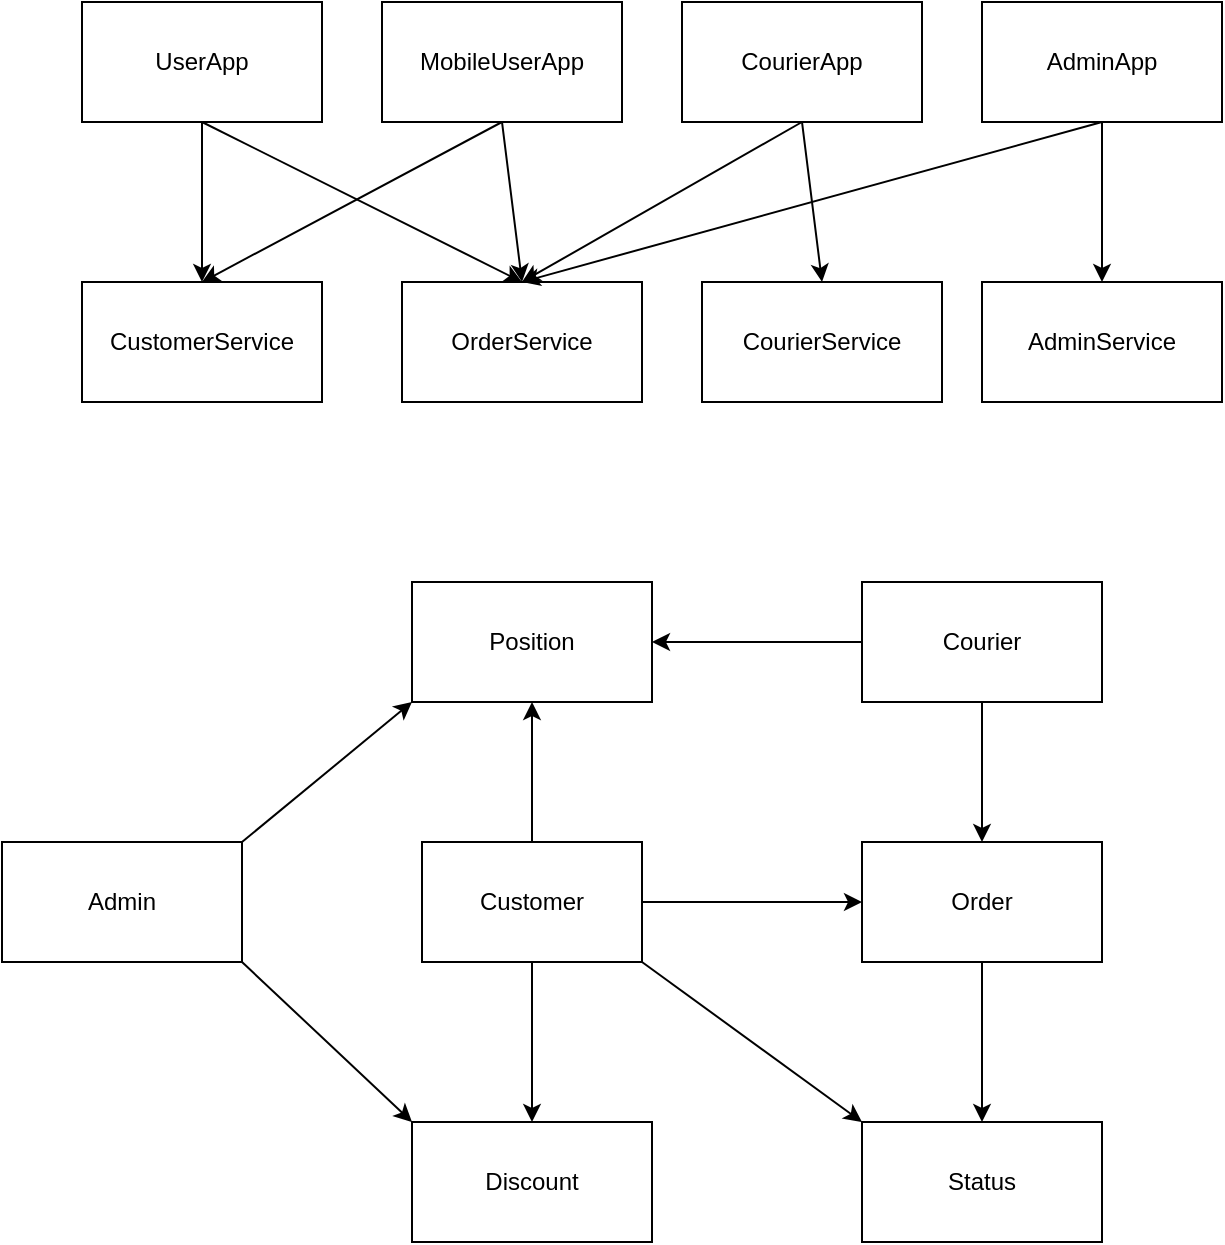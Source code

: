 <mxfile version="17.4.3" type="github">
  <diagram id="npFE482Wz5Z8NyBJGL-Z" name="Page-1">
    <mxGraphModel dx="1054" dy="585" grid="1" gridSize="10" guides="1" tooltips="1" connect="1" arrows="1" fold="1" page="1" pageScale="1" pageWidth="827" pageHeight="1169" math="0" shadow="0">
      <root>
        <mxCell id="0" />
        <mxCell id="1" parent="0" />
        <mxCell id="aTHPKJeRbzai2lRI8Tm3-1" value="СustomerService" style="rounded=0;whiteSpace=wrap;html=1;" vertex="1" parent="1">
          <mxGeometry x="140" y="220" width="120" height="60" as="geometry" />
        </mxCell>
        <mxCell id="aTHPKJeRbzai2lRI8Tm3-2" value="CourierService" style="rounded=0;whiteSpace=wrap;html=1;" vertex="1" parent="1">
          <mxGeometry x="450" y="220" width="120" height="60" as="geometry" />
        </mxCell>
        <mxCell id="aTHPKJeRbzai2lRI8Tm3-5" value="UserApp" style="rounded=0;whiteSpace=wrap;html=1;" vertex="1" parent="1">
          <mxGeometry x="140" y="80" width="120" height="60" as="geometry" />
        </mxCell>
        <mxCell id="aTHPKJeRbzai2lRI8Tm3-6" value="OrderService" style="rounded=0;whiteSpace=wrap;html=1;" vertex="1" parent="1">
          <mxGeometry x="300" y="220" width="120" height="60" as="geometry" />
        </mxCell>
        <mxCell id="aTHPKJeRbzai2lRI8Tm3-7" value="CourierApp" style="rounded=0;whiteSpace=wrap;html=1;" vertex="1" parent="1">
          <mxGeometry x="440" y="80" width="120" height="60" as="geometry" />
        </mxCell>
        <mxCell id="aTHPKJeRbzai2lRI8Tm3-8" value="MobileUserApp" style="rounded=0;whiteSpace=wrap;html=1;" vertex="1" parent="1">
          <mxGeometry x="290" y="80" width="120" height="60" as="geometry" />
        </mxCell>
        <mxCell id="aTHPKJeRbzai2lRI8Tm3-9" value="AdminApp" style="rounded=0;whiteSpace=wrap;html=1;" vertex="1" parent="1">
          <mxGeometry x="590" y="80" width="120" height="60" as="geometry" />
        </mxCell>
        <mxCell id="aTHPKJeRbzai2lRI8Tm3-10" value="AdminService" style="rounded=0;whiteSpace=wrap;html=1;" vertex="1" parent="1">
          <mxGeometry x="590" y="220" width="120" height="60" as="geometry" />
        </mxCell>
        <mxCell id="aTHPKJeRbzai2lRI8Tm3-14" value="" style="endArrow=classic;html=1;rounded=0;exitX=0.5;exitY=1;exitDx=0;exitDy=0;entryX=0.5;entryY=0;entryDx=0;entryDy=0;" edge="1" parent="1" source="aTHPKJeRbzai2lRI8Tm3-9" target="aTHPKJeRbzai2lRI8Tm3-10">
          <mxGeometry width="50" height="50" relative="1" as="geometry">
            <mxPoint x="390" y="330" as="sourcePoint" />
            <mxPoint x="440" y="280" as="targetPoint" />
          </mxGeometry>
        </mxCell>
        <mxCell id="aTHPKJeRbzai2lRI8Tm3-15" value="" style="endArrow=classic;html=1;rounded=0;exitX=0.5;exitY=1;exitDx=0;exitDy=0;entryX=0.5;entryY=0;entryDx=0;entryDy=0;" edge="1" parent="1" source="aTHPKJeRbzai2lRI8Tm3-9" target="aTHPKJeRbzai2lRI8Tm3-6">
          <mxGeometry width="50" height="50" relative="1" as="geometry">
            <mxPoint x="390" y="330" as="sourcePoint" />
            <mxPoint x="440" y="280" as="targetPoint" />
          </mxGeometry>
        </mxCell>
        <mxCell id="aTHPKJeRbzai2lRI8Tm3-16" value="" style="endArrow=classic;html=1;rounded=0;exitX=0.5;exitY=1;exitDx=0;exitDy=0;entryX=0.5;entryY=0;entryDx=0;entryDy=0;" edge="1" parent="1" source="aTHPKJeRbzai2lRI8Tm3-7" target="aTHPKJeRbzai2lRI8Tm3-6">
          <mxGeometry width="50" height="50" relative="1" as="geometry">
            <mxPoint x="390" y="330" as="sourcePoint" />
            <mxPoint x="600" y="220" as="targetPoint" />
          </mxGeometry>
        </mxCell>
        <mxCell id="aTHPKJeRbzai2lRI8Tm3-18" value="" style="endArrow=classic;html=1;rounded=0;exitX=0.5;exitY=1;exitDx=0;exitDy=0;entryX=0.5;entryY=0;entryDx=0;entryDy=0;" edge="1" parent="1" source="aTHPKJeRbzai2lRI8Tm3-7" target="aTHPKJeRbzai2lRI8Tm3-2">
          <mxGeometry width="50" height="50" relative="1" as="geometry">
            <mxPoint x="390" y="330" as="sourcePoint" />
            <mxPoint x="440" y="280" as="targetPoint" />
          </mxGeometry>
        </mxCell>
        <mxCell id="aTHPKJeRbzai2lRI8Tm3-20" value="" style="endArrow=classic;html=1;rounded=0;exitX=0.5;exitY=1;exitDx=0;exitDy=0;entryX=0.5;entryY=0;entryDx=0;entryDy=0;" edge="1" parent="1" source="aTHPKJeRbzai2lRI8Tm3-8" target="aTHPKJeRbzai2lRI8Tm3-1">
          <mxGeometry width="50" height="50" relative="1" as="geometry">
            <mxPoint x="390" y="330" as="sourcePoint" />
            <mxPoint x="440" y="280" as="targetPoint" />
          </mxGeometry>
        </mxCell>
        <mxCell id="aTHPKJeRbzai2lRI8Tm3-21" value="" style="endArrow=classic;html=1;rounded=0;exitX=0.5;exitY=1;exitDx=0;exitDy=0;entryX=0.5;entryY=0;entryDx=0;entryDy=0;" edge="1" parent="1" source="aTHPKJeRbzai2lRI8Tm3-8" target="aTHPKJeRbzai2lRI8Tm3-6">
          <mxGeometry width="50" height="50" relative="1" as="geometry">
            <mxPoint x="390" y="330" as="sourcePoint" />
            <mxPoint x="440" y="280" as="targetPoint" />
          </mxGeometry>
        </mxCell>
        <mxCell id="aTHPKJeRbzai2lRI8Tm3-22" value="" style="endArrow=classic;html=1;rounded=0;exitX=0.5;exitY=1;exitDx=0;exitDy=0;entryX=0.5;entryY=0;entryDx=0;entryDy=0;" edge="1" parent="1" source="aTHPKJeRbzai2lRI8Tm3-5" target="aTHPKJeRbzai2lRI8Tm3-1">
          <mxGeometry width="50" height="50" relative="1" as="geometry">
            <mxPoint x="390" y="330" as="sourcePoint" />
            <mxPoint x="150" y="220" as="targetPoint" />
          </mxGeometry>
        </mxCell>
        <mxCell id="aTHPKJeRbzai2lRI8Tm3-24" value="" style="endArrow=classic;html=1;rounded=0;exitX=0.5;exitY=1;exitDx=0;exitDy=0;entryX=0.5;entryY=0;entryDx=0;entryDy=0;" edge="1" parent="1" source="aTHPKJeRbzai2lRI8Tm3-5" target="aTHPKJeRbzai2lRI8Tm3-6">
          <mxGeometry width="50" height="50" relative="1" as="geometry">
            <mxPoint x="390" y="330" as="sourcePoint" />
            <mxPoint x="440" y="280" as="targetPoint" />
          </mxGeometry>
        </mxCell>
        <mxCell id="aTHPKJeRbzai2lRI8Tm3-31" value="" style="edgeStyle=orthogonalEdgeStyle;rounded=0;orthogonalLoop=1;jettySize=auto;html=1;" edge="1" parent="1" source="aTHPKJeRbzai2lRI8Tm3-25" target="aTHPKJeRbzai2lRI8Tm3-28">
          <mxGeometry relative="1" as="geometry" />
        </mxCell>
        <mxCell id="aTHPKJeRbzai2lRI8Tm3-36" value="" style="edgeStyle=orthogonalEdgeStyle;rounded=0;orthogonalLoop=1;jettySize=auto;html=1;" edge="1" parent="1" source="aTHPKJeRbzai2lRI8Tm3-25" target="aTHPKJeRbzai2lRI8Tm3-34">
          <mxGeometry relative="1" as="geometry" />
        </mxCell>
        <mxCell id="aTHPKJeRbzai2lRI8Tm3-40" value="" style="edgeStyle=orthogonalEdgeStyle;rounded=0;orthogonalLoop=1;jettySize=auto;html=1;" edge="1" parent="1" source="aTHPKJeRbzai2lRI8Tm3-25" target="aTHPKJeRbzai2lRI8Tm3-38">
          <mxGeometry relative="1" as="geometry" />
        </mxCell>
        <mxCell id="aTHPKJeRbzai2lRI8Tm3-25" value="Customer" style="rounded=0;whiteSpace=wrap;html=1;" vertex="1" parent="1">
          <mxGeometry x="310" y="500" width="110" height="60" as="geometry" />
        </mxCell>
        <mxCell id="aTHPKJeRbzai2lRI8Tm3-30" style="edgeStyle=orthogonalEdgeStyle;rounded=0;orthogonalLoop=1;jettySize=auto;html=1;" edge="1" parent="1" source="aTHPKJeRbzai2lRI8Tm3-26" target="aTHPKJeRbzai2lRI8Tm3-28">
          <mxGeometry relative="1" as="geometry" />
        </mxCell>
        <mxCell id="aTHPKJeRbzai2lRI8Tm3-35" value="" style="edgeStyle=orthogonalEdgeStyle;rounded=0;orthogonalLoop=1;jettySize=auto;html=1;" edge="1" parent="1" source="aTHPKJeRbzai2lRI8Tm3-26" target="aTHPKJeRbzai2lRI8Tm3-34">
          <mxGeometry relative="1" as="geometry" />
        </mxCell>
        <mxCell id="aTHPKJeRbzai2lRI8Tm3-26" value="Courier" style="rounded=0;whiteSpace=wrap;html=1;" vertex="1" parent="1">
          <mxGeometry x="530" y="370" width="120" height="60" as="geometry" />
        </mxCell>
        <mxCell id="aTHPKJeRbzai2lRI8Tm3-27" value="Admin" style="rounded=0;whiteSpace=wrap;html=1;" vertex="1" parent="1">
          <mxGeometry x="100" y="500" width="120" height="60" as="geometry" />
        </mxCell>
        <mxCell id="aTHPKJeRbzai2lRI8Tm3-37" value="" style="edgeStyle=orthogonalEdgeStyle;rounded=0;orthogonalLoop=1;jettySize=auto;html=1;" edge="1" parent="1" source="aTHPKJeRbzai2lRI8Tm3-28" target="aTHPKJeRbzai2lRI8Tm3-29">
          <mxGeometry relative="1" as="geometry" />
        </mxCell>
        <mxCell id="aTHPKJeRbzai2lRI8Tm3-28" value="Order" style="rounded=0;whiteSpace=wrap;html=1;" vertex="1" parent="1">
          <mxGeometry x="530" y="500" width="120" height="60" as="geometry" />
        </mxCell>
        <mxCell id="aTHPKJeRbzai2lRI8Tm3-29" value="Status" style="rounded=0;whiteSpace=wrap;html=1;" vertex="1" parent="1">
          <mxGeometry x="530" y="640" width="120" height="60" as="geometry" />
        </mxCell>
        <mxCell id="aTHPKJeRbzai2lRI8Tm3-33" value="" style="endArrow=classic;html=1;rounded=0;exitX=1;exitY=1;exitDx=0;exitDy=0;entryX=0;entryY=0;entryDx=0;entryDy=0;" edge="1" parent="1" source="aTHPKJeRbzai2lRI8Tm3-25" target="aTHPKJeRbzai2lRI8Tm3-29">
          <mxGeometry width="50" height="50" relative="1" as="geometry">
            <mxPoint x="500" y="730" as="sourcePoint" />
            <mxPoint x="550" y="680" as="targetPoint" />
          </mxGeometry>
        </mxCell>
        <mxCell id="aTHPKJeRbzai2lRI8Tm3-34" value="Position" style="rounded=0;whiteSpace=wrap;html=1;" vertex="1" parent="1">
          <mxGeometry x="305" y="370" width="120" height="60" as="geometry" />
        </mxCell>
        <mxCell id="aTHPKJeRbzai2lRI8Tm3-38" value="Discount" style="rounded=0;whiteSpace=wrap;html=1;" vertex="1" parent="1">
          <mxGeometry x="305" y="640" width="120" height="60" as="geometry" />
        </mxCell>
        <mxCell id="aTHPKJeRbzai2lRI8Tm3-39" value="" style="endArrow=classic;html=1;rounded=0;exitX=1;exitY=1;exitDx=0;exitDy=0;entryX=0;entryY=0;entryDx=0;entryDy=0;" edge="1" parent="1" source="aTHPKJeRbzai2lRI8Tm3-27" target="aTHPKJeRbzai2lRI8Tm3-38">
          <mxGeometry width="50" height="50" relative="1" as="geometry">
            <mxPoint x="390" y="600" as="sourcePoint" />
            <mxPoint x="440" y="550" as="targetPoint" />
          </mxGeometry>
        </mxCell>
        <mxCell id="aTHPKJeRbzai2lRI8Tm3-41" value="" style="endArrow=classic;html=1;rounded=0;exitX=1;exitY=0;exitDx=0;exitDy=0;entryX=0;entryY=1;entryDx=0;entryDy=0;" edge="1" parent="1" source="aTHPKJeRbzai2lRI8Tm3-27" target="aTHPKJeRbzai2lRI8Tm3-34">
          <mxGeometry width="50" height="50" relative="1" as="geometry">
            <mxPoint x="390" y="600" as="sourcePoint" />
            <mxPoint x="440" y="550" as="targetPoint" />
          </mxGeometry>
        </mxCell>
      </root>
    </mxGraphModel>
  </diagram>
</mxfile>

